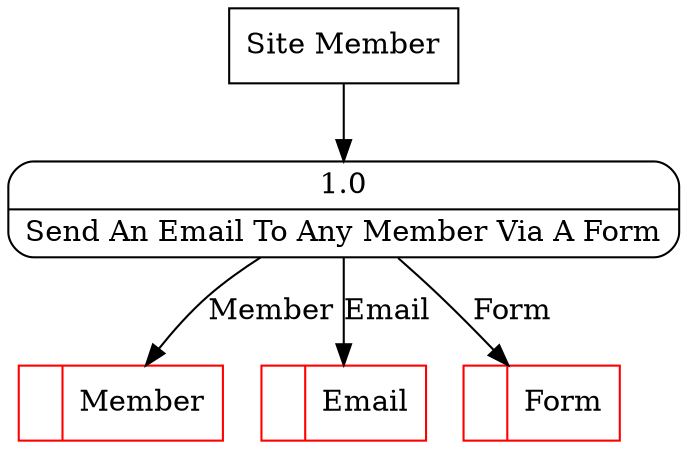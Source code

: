 digraph dfd2{ 
node[shape=record]
200 [label="<f0>  |<f1> Member " color=red];
201 [label="<f0>  |<f1> Email " color=red];
202 [label="<f0>  |<f1> Form " color=red];
203 [label="Site Member" shape=box];
204 [label="{<f0> 1.0|<f1> Send An Email To Any Member Via A Form }" shape=Mrecord];
203 -> 204
204 -> 201 [label="Email"]
204 -> 200 [label="Member"]
204 -> 202 [label="Form"]
}